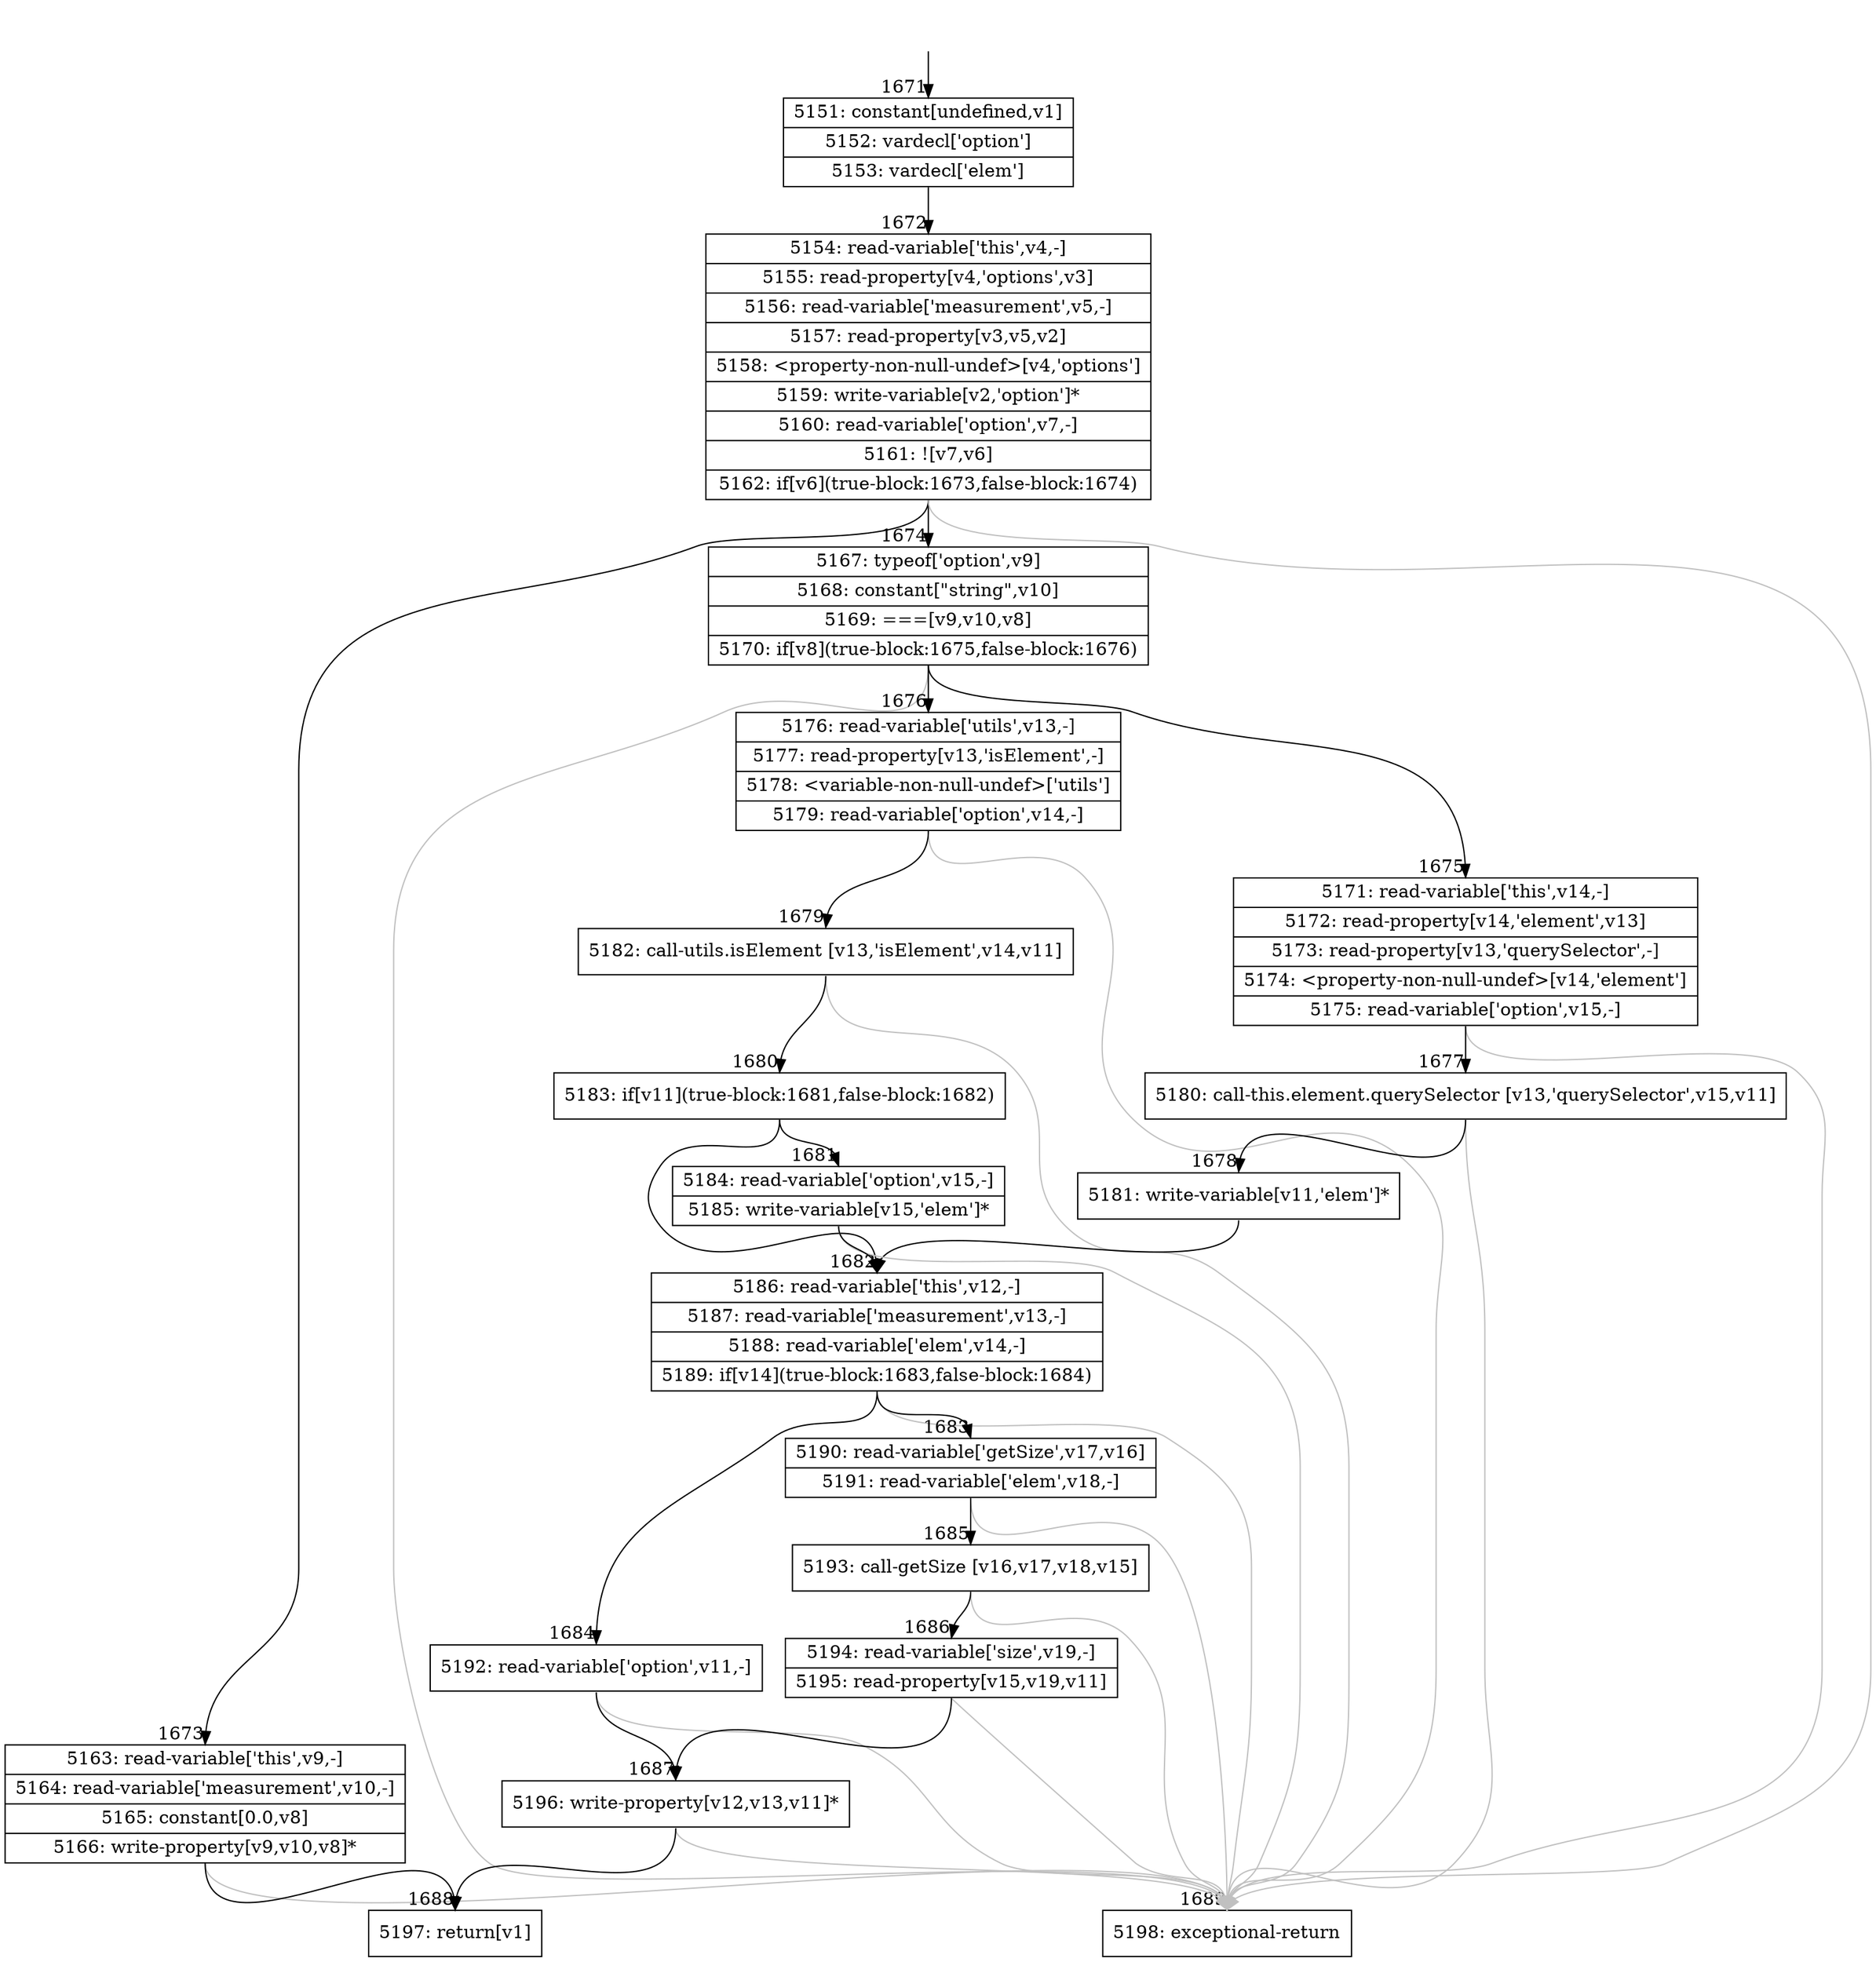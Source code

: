 digraph {
rankdir="TD"
BB_entry152[shape=none,label=""];
BB_entry152 -> BB1671 [tailport=s, headport=n, headlabel="    1671"]
BB1671 [shape=record label="{5151: constant[undefined,v1]|5152: vardecl['option']|5153: vardecl['elem']}" ] 
BB1671 -> BB1672 [tailport=s, headport=n, headlabel="      1672"]
BB1672 [shape=record label="{5154: read-variable['this',v4,-]|5155: read-property[v4,'options',v3]|5156: read-variable['measurement',v5,-]|5157: read-property[v3,v5,v2]|5158: \<property-non-null-undef\>[v4,'options']|5159: write-variable[v2,'option']*|5160: read-variable['option',v7,-]|5161: ![v7,v6]|5162: if[v6](true-block:1673,false-block:1674)}" ] 
BB1672 -> BB1673 [tailport=s, headport=n, headlabel="      1673"]
BB1672 -> BB1674 [tailport=s, headport=n, headlabel="      1674"]
BB1672 -> BB1689 [tailport=s, headport=n, color=gray, headlabel="      1689"]
BB1673 [shape=record label="{5163: read-variable['this',v9,-]|5164: read-variable['measurement',v10,-]|5165: constant[0.0,v8]|5166: write-property[v9,v10,v8]*}" ] 
BB1673 -> BB1688 [tailport=s, headport=n, headlabel="      1688"]
BB1673 -> BB1689 [tailport=s, headport=n, color=gray]
BB1674 [shape=record label="{5167: typeof['option',v9]|5168: constant[\"string\",v10]|5169: ===[v9,v10,v8]|5170: if[v8](true-block:1675,false-block:1676)}" ] 
BB1674 -> BB1675 [tailport=s, headport=n, headlabel="      1675"]
BB1674 -> BB1676 [tailport=s, headport=n, headlabel="      1676"]
BB1674 -> BB1689 [tailport=s, headport=n, color=gray]
BB1675 [shape=record label="{5171: read-variable['this',v14,-]|5172: read-property[v14,'element',v13]|5173: read-property[v13,'querySelector',-]|5174: \<property-non-null-undef\>[v14,'element']|5175: read-variable['option',v15,-]}" ] 
BB1675 -> BB1677 [tailport=s, headport=n, headlabel="      1677"]
BB1675 -> BB1689 [tailport=s, headport=n, color=gray]
BB1676 [shape=record label="{5176: read-variable['utils',v13,-]|5177: read-property[v13,'isElement',-]|5178: \<variable-non-null-undef\>['utils']|5179: read-variable['option',v14,-]}" ] 
BB1676 -> BB1679 [tailport=s, headport=n, headlabel="      1679"]
BB1676 -> BB1689 [tailport=s, headport=n, color=gray]
BB1677 [shape=record label="{5180: call-this.element.querySelector [v13,'querySelector',v15,v11]}" ] 
BB1677 -> BB1678 [tailport=s, headport=n, headlabel="      1678"]
BB1677 -> BB1689 [tailport=s, headport=n, color=gray]
BB1678 [shape=record label="{5181: write-variable[v11,'elem']*}" ] 
BB1678 -> BB1682 [tailport=s, headport=n, headlabel="      1682"]
BB1679 [shape=record label="{5182: call-utils.isElement [v13,'isElement',v14,v11]}" ] 
BB1679 -> BB1680 [tailport=s, headport=n, headlabel="      1680"]
BB1679 -> BB1689 [tailport=s, headport=n, color=gray]
BB1680 [shape=record label="{5183: if[v11](true-block:1681,false-block:1682)}" ] 
BB1680 -> BB1681 [tailport=s, headport=n, headlabel="      1681"]
BB1680 -> BB1682 [tailport=s, headport=n]
BB1681 [shape=record label="{5184: read-variable['option',v15,-]|5185: write-variable[v15,'elem']*}" ] 
BB1681 -> BB1682 [tailport=s, headport=n]
BB1681 -> BB1689 [tailport=s, headport=n, color=gray]
BB1682 [shape=record label="{5186: read-variable['this',v12,-]|5187: read-variable['measurement',v13,-]|5188: read-variable['elem',v14,-]|5189: if[v14](true-block:1683,false-block:1684)}" ] 
BB1682 -> BB1683 [tailport=s, headport=n, headlabel="      1683"]
BB1682 -> BB1684 [tailport=s, headport=n, headlabel="      1684"]
BB1682 -> BB1689 [tailport=s, headport=n, color=gray]
BB1683 [shape=record label="{5190: read-variable['getSize',v17,v16]|5191: read-variable['elem',v18,-]}" ] 
BB1683 -> BB1685 [tailport=s, headport=n, headlabel="      1685"]
BB1683 -> BB1689 [tailport=s, headport=n, color=gray]
BB1684 [shape=record label="{5192: read-variable['option',v11,-]}" ] 
BB1684 -> BB1687 [tailport=s, headport=n, headlabel="      1687"]
BB1684 -> BB1689 [tailport=s, headport=n, color=gray]
BB1685 [shape=record label="{5193: call-getSize [v16,v17,v18,v15]}" ] 
BB1685 -> BB1686 [tailport=s, headport=n, headlabel="      1686"]
BB1685 -> BB1689 [tailport=s, headport=n, color=gray]
BB1686 [shape=record label="{5194: read-variable['size',v19,-]|5195: read-property[v15,v19,v11]}" ] 
BB1686 -> BB1687 [tailport=s, headport=n]
BB1686 -> BB1689 [tailport=s, headport=n, color=gray]
BB1687 [shape=record label="{5196: write-property[v12,v13,v11]*}" ] 
BB1687 -> BB1688 [tailport=s, headport=n]
BB1687 -> BB1689 [tailport=s, headport=n, color=gray]
BB1688 [shape=record label="{5197: return[v1]}" ] 
BB1689 [shape=record label="{5198: exceptional-return}" ] 
//#$~ 2318
}
